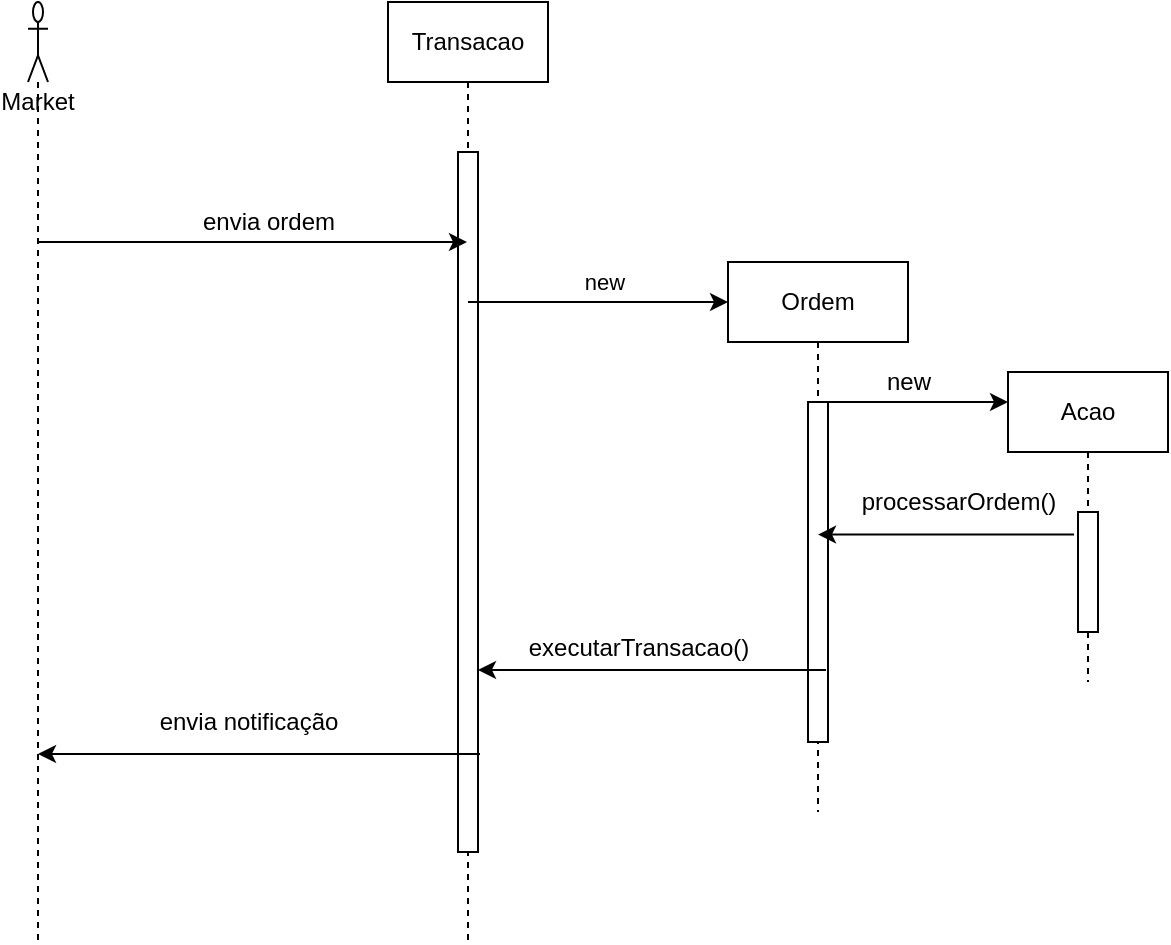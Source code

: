 <mxfile version="18.2.1" type="device"><diagram id="Vdz8UKgEpOqMuc_S72bx" name="Page-1"><mxGraphModel dx="1382" dy="795" grid="1" gridSize="10" guides="1" tooltips="1" connect="1" arrows="1" fold="1" page="1" pageScale="1" pageWidth="1920" pageHeight="1200" math="0" shadow="0"><root><mxCell id="0"/><mxCell id="1" parent="0"/><mxCell id="sSG_qWdXGg09NSYW9pM8-1" value="Market" style="shape=umlLifeline;participant=umlActor;perimeter=lifelinePerimeter;whiteSpace=wrap;html=1;container=1;collapsible=0;recursiveResize=0;verticalAlign=top;spacingTop=36;outlineConnect=0;" parent="1" vertex="1"><mxGeometry x="190" y="140" width="10" height="470" as="geometry"/></mxCell><mxCell id="sSG_qWdXGg09NSYW9pM8-4" value="Transacao" style="shape=umlLifeline;perimeter=lifelinePerimeter;whiteSpace=wrap;html=1;container=1;collapsible=0;recursiveResize=0;outlineConnect=0;" parent="1" vertex="1"><mxGeometry x="370" y="140" width="80" height="470" as="geometry"/></mxCell><mxCell id="sSG_qWdXGg09NSYW9pM8-2" value="" style="html=1;points=[];perimeter=orthogonalPerimeter;" parent="sSG_qWdXGg09NSYW9pM8-4" vertex="1"><mxGeometry x="35" y="75" width="10" height="350" as="geometry"/></mxCell><mxCell id="sSG_qWdXGg09NSYW9pM8-5" value="" style="endArrow=classic;html=1;rounded=0;" parent="1" source="sSG_qWdXGg09NSYW9pM8-1" target="sSG_qWdXGg09NSYW9pM8-4" edge="1"><mxGeometry width="50" height="50" relative="1" as="geometry"><mxPoint x="680" y="330" as="sourcePoint"/><mxPoint x="350" y="250" as="targetPoint"/><Array as="points"><mxPoint x="390" y="260"/></Array></mxGeometry></mxCell><mxCell id="sSG_qWdXGg09NSYW9pM8-6" value="envia ordem" style="text;html=1;align=center;verticalAlign=middle;resizable=0;points=[];autosize=1;strokeColor=none;fillColor=none;" parent="1" vertex="1"><mxGeometry x="270" y="240" width="80" height="20" as="geometry"/></mxCell><mxCell id="CHE3uDY8g-hALkia6P3h-1" value="Ordem" style="shape=umlLifeline;perimeter=lifelinePerimeter;whiteSpace=wrap;html=1;container=1;collapsible=0;recursiveResize=0;outlineConnect=0;" vertex="1" parent="1"><mxGeometry x="540" y="270" width="90" height="275" as="geometry"/></mxCell><mxCell id="CHE3uDY8g-hALkia6P3h-2" value="" style="html=1;points=[];perimeter=orthogonalPerimeter;" vertex="1" parent="CHE3uDY8g-hALkia6P3h-1"><mxGeometry x="40" y="70" width="10" height="170" as="geometry"/></mxCell><mxCell id="CHE3uDY8g-hALkia6P3h-5" value="" style="endArrow=classic;html=1;rounded=0;" edge="1" parent="1" source="sSG_qWdXGg09NSYW9pM8-4"><mxGeometry width="50" height="50" relative="1" as="geometry"><mxPoint x="470" y="350" as="sourcePoint"/><mxPoint x="540" y="290" as="targetPoint"/></mxGeometry></mxCell><mxCell id="CHE3uDY8g-hALkia6P3h-6" value="new" style="edgeLabel;html=1;align=center;verticalAlign=middle;resizable=0;points=[];" vertex="1" connectable="0" parent="CHE3uDY8g-hALkia6P3h-5"><mxGeometry x="-0.251" y="2" relative="1" as="geometry"><mxPoint x="19" y="-8" as="offset"/></mxGeometry></mxCell><mxCell id="CHE3uDY8g-hALkia6P3h-8" value="Acao" style="shape=umlLifeline;perimeter=lifelinePerimeter;whiteSpace=wrap;html=1;container=1;collapsible=0;recursiveResize=0;outlineConnect=0;" vertex="1" parent="1"><mxGeometry x="680" y="325" width="80" height="155" as="geometry"/></mxCell><mxCell id="CHE3uDY8g-hALkia6P3h-9" value="" style="html=1;points=[];perimeter=orthogonalPerimeter;" vertex="1" parent="CHE3uDY8g-hALkia6P3h-8"><mxGeometry x="35" y="70" width="10" height="60" as="geometry"/></mxCell><mxCell id="CHE3uDY8g-hALkia6P3h-11" value="" style="endArrow=classic;html=1;rounded=0;" edge="1" parent="1" source="CHE3uDY8g-hALkia6P3h-2"><mxGeometry width="50" height="50" relative="1" as="geometry"><mxPoint x="680" y="430" as="sourcePoint"/><mxPoint x="680" y="340" as="targetPoint"/></mxGeometry></mxCell><mxCell id="CHE3uDY8g-hALkia6P3h-13" value="new" style="text;html=1;align=center;verticalAlign=middle;resizable=0;points=[];autosize=1;strokeColor=none;fillColor=none;" vertex="1" parent="1"><mxGeometry x="610" y="320" width="40" height="20" as="geometry"/></mxCell><mxCell id="CHE3uDY8g-hALkia6P3h-14" value="" style="endArrow=classic;html=1;rounded=0;exitX=-0.2;exitY=0.188;exitDx=0;exitDy=0;exitPerimeter=0;" edge="1" parent="1" source="CHE3uDY8g-hALkia6P3h-9" target="CHE3uDY8g-hALkia6P3h-1"><mxGeometry width="50" height="50" relative="1" as="geometry"><mxPoint x="680" y="430" as="sourcePoint"/><mxPoint x="730" y="380" as="targetPoint"/></mxGeometry></mxCell><mxCell id="CHE3uDY8g-hALkia6P3h-15" value="processarOrdem()" style="text;html=1;align=center;verticalAlign=middle;resizable=0;points=[];autosize=1;strokeColor=none;fillColor=none;" vertex="1" parent="1"><mxGeometry x="600" y="380" width="110" height="20" as="geometry"/></mxCell><mxCell id="CHE3uDY8g-hALkia6P3h-18" value="" style="endArrow=classic;html=1;rounded=0;exitX=0.9;exitY=0.788;exitDx=0;exitDy=0;exitPerimeter=0;" edge="1" parent="1" source="CHE3uDY8g-hALkia6P3h-2" target="sSG_qWdXGg09NSYW9pM8-2"><mxGeometry width="50" height="50" relative="1" as="geometry"><mxPoint x="680" y="430" as="sourcePoint"/><mxPoint x="730" y="380" as="targetPoint"/></mxGeometry></mxCell><mxCell id="CHE3uDY8g-hALkia6P3h-19" value="executarTransacao()" style="text;html=1;align=center;verticalAlign=middle;resizable=0;points=[];autosize=1;strokeColor=none;fillColor=none;" vertex="1" parent="1"><mxGeometry x="430" y="452.5" width="130" height="20" as="geometry"/></mxCell><mxCell id="CHE3uDY8g-hALkia6P3h-20" value="" style="endArrow=classic;html=1;rounded=0;exitX=1.1;exitY=0.86;exitDx=0;exitDy=0;exitPerimeter=0;" edge="1" parent="1" source="sSG_qWdXGg09NSYW9pM8-2" target="sSG_qWdXGg09NSYW9pM8-1"><mxGeometry width="50" height="50" relative="1" as="geometry"><mxPoint x="680" y="430" as="sourcePoint"/><mxPoint x="730" y="380" as="targetPoint"/></mxGeometry></mxCell><mxCell id="CHE3uDY8g-hALkia6P3h-21" value="envia notificação" style="text;html=1;align=center;verticalAlign=middle;resizable=0;points=[];autosize=1;strokeColor=none;fillColor=none;" vertex="1" parent="1"><mxGeometry x="250" y="490" width="100" height="20" as="geometry"/></mxCell></root></mxGraphModel></diagram></mxfile>